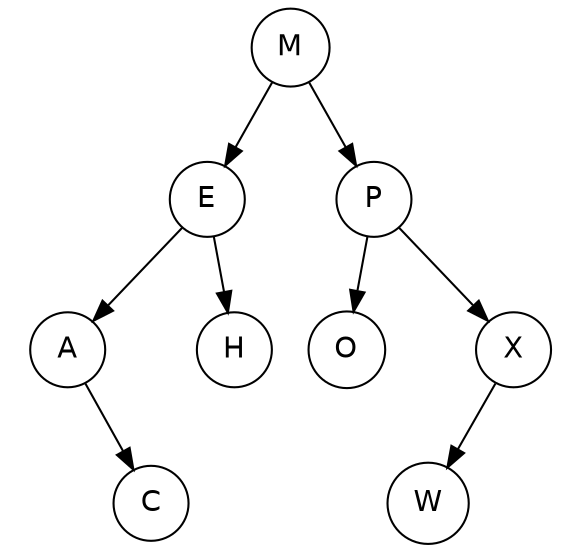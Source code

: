 digraph E {
	graph [fontname = "Helvetica"];
	node [fontname = "Helvetica",shape=circle];
	edge [fontname = "Helvetica"];

	M -> E;
	mM [label="", width=0.1, style=invis];
	M -> mM [style=invis];
	M -> P;
	{rank=same E -> mM -> P [style=invis]};
	
	E -> A;
	lE [label="", width=0.1, style=invis];
	E -> lE [style=invis];
	E -> H;
	{rank=same A -> lE -> H [style=invis]};

	P -> O;
	mP [label="", width=0.1, style=invis];
	P -> mP [style=invis];
	P -> X;
	{rank=same O -> mP -> X [style=invis]};

	lA [label="", width=0.1, style=invis];
	A -> lA [style=invis];
	mA [label="", width=0.1, style=invis];
	A -> mA [style=invis];
	A -> C;
	{rank=same lA -> mA -> C [style=invis]};

	lX [label="", width=0.1, style=invis];
	X -> W;
	mX [label="", width=0.1, style=invis];
	X -> mX [style=invis];
	rX [label="", width=0.1, style=invis];
	X -> rX [style=invis];
	{rank=same W -> mX -> rX [style=invis]};
}
